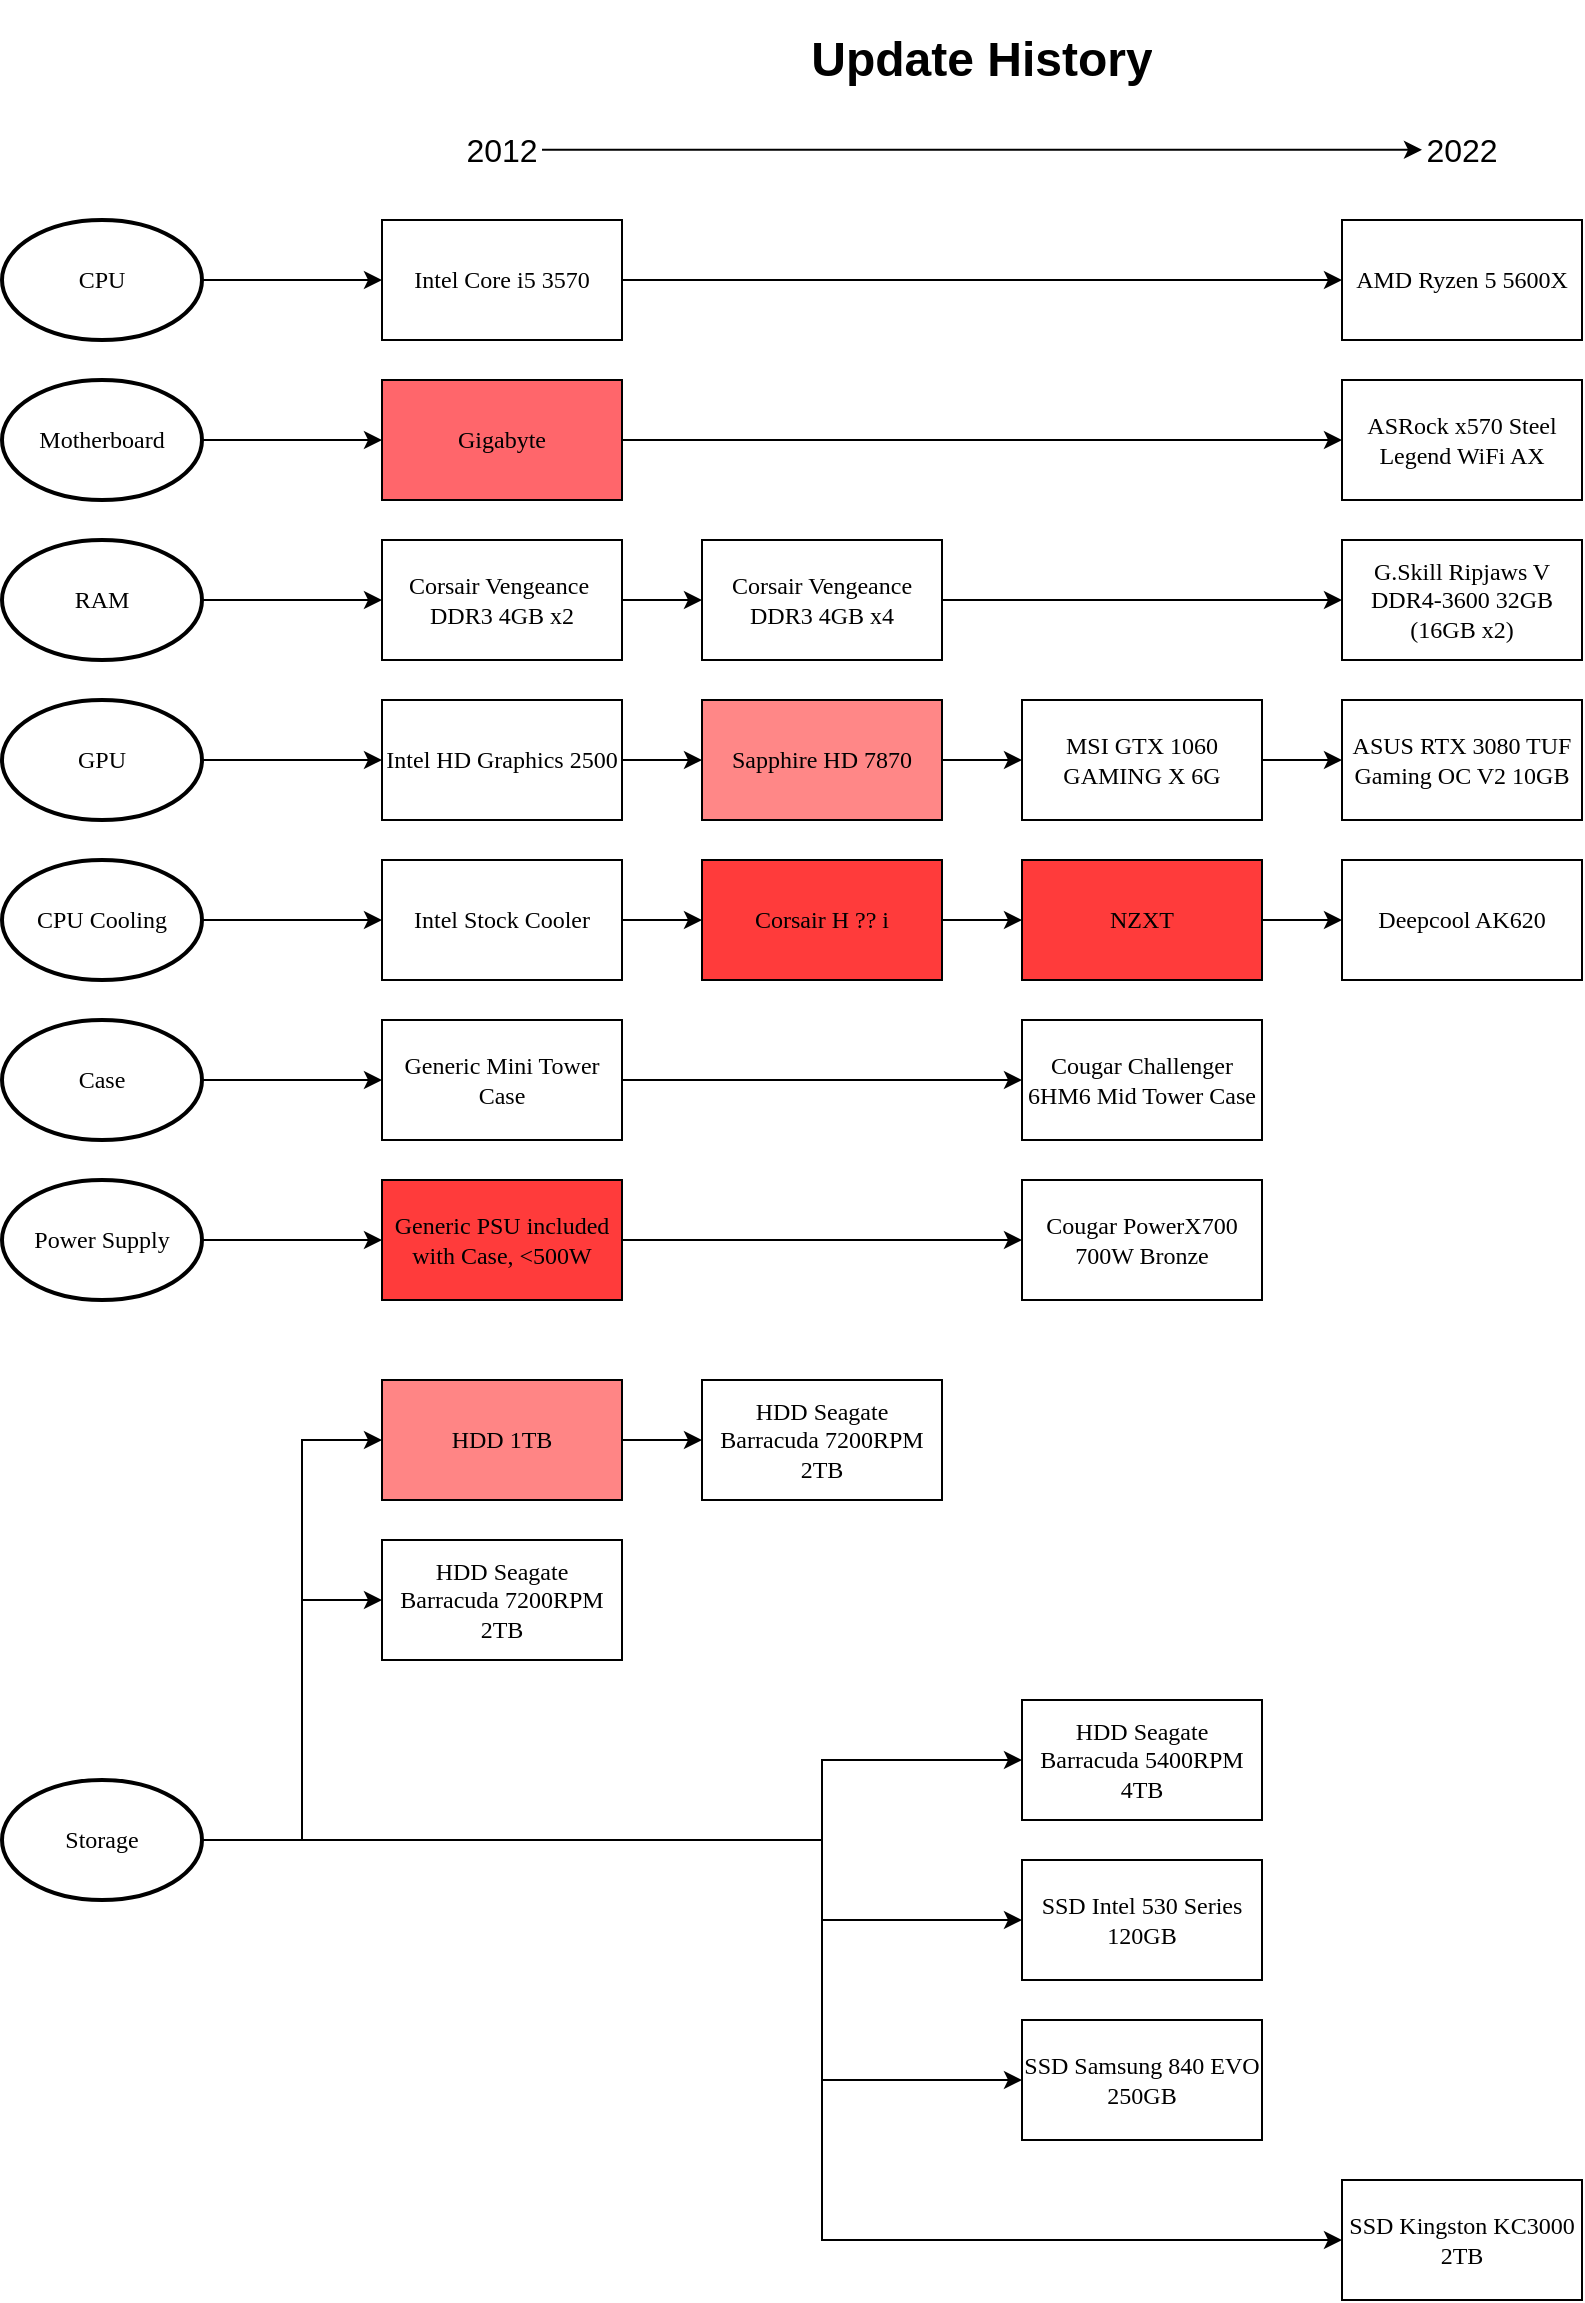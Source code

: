 <mxfile version="21.6.1" type="device">
  <diagram name="Page-1" id="cFIZZ4CqsxknPMJWiG0X">
    <mxGraphModel dx="2954" dy="1180" grid="1" gridSize="10" guides="1" tooltips="1" connect="1" arrows="1" fold="1" page="1" pageScale="1" pageWidth="850" pageHeight="1100" math="0" shadow="0">
      <root>
        <mxCell id="0" />
        <mxCell id="1" parent="0" />
        <mxCell id="CsXaPJ-_1LcKrDsVRI_9-2" value="CPU" style="strokeWidth=2;html=1;shape=mxgraph.flowchart.start_1;whiteSpace=wrap;fontFamily=Verdana;" vertex="1" parent="1">
          <mxGeometry x="10" y="200" width="100" height="60" as="geometry" />
        </mxCell>
        <mxCell id="CsXaPJ-_1LcKrDsVRI_9-33" value="" style="edgeStyle=orthogonalEdgeStyle;rounded=0;orthogonalLoop=1;jettySize=auto;html=1;strokeWidth=1;fontFamily=Verdana;" edge="1" parent="1" source="CsXaPJ-_1LcKrDsVRI_9-3" target="CsXaPJ-_1LcKrDsVRI_9-32">
          <mxGeometry relative="1" as="geometry" />
        </mxCell>
        <mxCell id="CsXaPJ-_1LcKrDsVRI_9-3" value="Intel Core i5 3570" style="rounded=0;whiteSpace=wrap;html=1;strokeWidth=1;fontFamily=Verdana;" vertex="1" parent="1">
          <mxGeometry x="200" y="200" width="120" height="60" as="geometry" />
        </mxCell>
        <mxCell id="CsXaPJ-_1LcKrDsVRI_9-4" value="" style="endArrow=classic;html=1;rounded=0;exitX=1;exitY=0.5;exitDx=0;exitDy=0;exitPerimeter=0;entryX=0;entryY=0.5;entryDx=0;entryDy=0;fontFamily=Verdana;" edge="1" parent="1" source="CsXaPJ-_1LcKrDsVRI_9-2" target="CsXaPJ-_1LcKrDsVRI_9-3">
          <mxGeometry width="50" height="50" relative="1" as="geometry">
            <mxPoint x="410" y="440" as="sourcePoint" />
            <mxPoint x="460" y="390" as="targetPoint" />
          </mxGeometry>
        </mxCell>
        <mxCell id="CsXaPJ-_1LcKrDsVRI_9-5" value="Motherboard" style="strokeWidth=2;html=1;shape=mxgraph.flowchart.start_1;whiteSpace=wrap;fontFamily=Verdana;" vertex="1" parent="1">
          <mxGeometry x="10" y="280" width="100" height="60" as="geometry" />
        </mxCell>
        <mxCell id="CsXaPJ-_1LcKrDsVRI_9-31" value="" style="edgeStyle=orthogonalEdgeStyle;rounded=0;orthogonalLoop=1;jettySize=auto;html=1;strokeWidth=1;fontFamily=Verdana;" edge="1" parent="1" source="CsXaPJ-_1LcKrDsVRI_9-6" target="CsXaPJ-_1LcKrDsVRI_9-30">
          <mxGeometry relative="1" as="geometry" />
        </mxCell>
        <mxCell id="CsXaPJ-_1LcKrDsVRI_9-6" value="Gigabyte" style="rounded=0;whiteSpace=wrap;html=1;strokeWidth=1;fontFamily=Verdana;labelBackgroundColor=none;fillColor=#FF666B;" vertex="1" parent="1">
          <mxGeometry x="200" y="280" width="120" height="60" as="geometry" />
        </mxCell>
        <mxCell id="CsXaPJ-_1LcKrDsVRI_9-7" value="" style="endArrow=classic;html=1;rounded=0;exitX=1;exitY=0.5;exitDx=0;exitDy=0;exitPerimeter=0;entryX=0;entryY=0.5;entryDx=0;entryDy=0;fontFamily=Verdana;" edge="1" parent="1" source="CsXaPJ-_1LcKrDsVRI_9-5" target="CsXaPJ-_1LcKrDsVRI_9-6">
          <mxGeometry width="50" height="50" relative="1" as="geometry">
            <mxPoint x="410" y="520" as="sourcePoint" />
            <mxPoint x="460" y="470" as="targetPoint" />
          </mxGeometry>
        </mxCell>
        <mxCell id="CsXaPJ-_1LcKrDsVRI_9-8" value="RAM" style="strokeWidth=2;html=1;shape=mxgraph.flowchart.start_1;whiteSpace=wrap;fontFamily=Verdana;" vertex="1" parent="1">
          <mxGeometry x="10" y="360" width="100" height="60" as="geometry" />
        </mxCell>
        <mxCell id="CsXaPJ-_1LcKrDsVRI_9-36" value="" style="edgeStyle=orthogonalEdgeStyle;rounded=0;orthogonalLoop=1;jettySize=auto;html=1;strokeWidth=1;fontFamily=Verdana;" edge="1" parent="1" source="CsXaPJ-_1LcKrDsVRI_9-9" target="CsXaPJ-_1LcKrDsVRI_9-35">
          <mxGeometry relative="1" as="geometry" />
        </mxCell>
        <mxCell id="CsXaPJ-_1LcKrDsVRI_9-9" value="Corsair Vengeance&amp;nbsp; DDR3 4GB x2" style="rounded=0;whiteSpace=wrap;html=1;strokeWidth=1;fontFamily=Verdana;" vertex="1" parent="1">
          <mxGeometry x="200" y="360" width="120" height="60" as="geometry" />
        </mxCell>
        <mxCell id="CsXaPJ-_1LcKrDsVRI_9-10" value="" style="endArrow=classic;html=1;rounded=0;exitX=1;exitY=0.5;exitDx=0;exitDy=0;exitPerimeter=0;entryX=0;entryY=0.5;entryDx=0;entryDy=0;fontFamily=Verdana;" edge="1" parent="1" source="CsXaPJ-_1LcKrDsVRI_9-8" target="CsXaPJ-_1LcKrDsVRI_9-9">
          <mxGeometry width="50" height="50" relative="1" as="geometry">
            <mxPoint x="410" y="600" as="sourcePoint" />
            <mxPoint x="460" y="550" as="targetPoint" />
          </mxGeometry>
        </mxCell>
        <mxCell id="CsXaPJ-_1LcKrDsVRI_9-14" value="GPU" style="strokeWidth=2;html=1;shape=mxgraph.flowchart.start_1;whiteSpace=wrap;fontFamily=Verdana;" vertex="1" parent="1">
          <mxGeometry x="10" y="440" width="100" height="60" as="geometry" />
        </mxCell>
        <mxCell id="CsXaPJ-_1LcKrDsVRI_9-41" value="" style="edgeStyle=orthogonalEdgeStyle;rounded=0;orthogonalLoop=1;jettySize=auto;html=1;exitX=1;exitY=0.5;exitDx=0;exitDy=0;strokeWidth=1;fontFamily=Verdana;" edge="1" parent="1" source="CsXaPJ-_1LcKrDsVRI_9-67" target="CsXaPJ-_1LcKrDsVRI_9-40">
          <mxGeometry relative="1" as="geometry">
            <mxPoint x="570" y="470" as="sourcePoint" />
          </mxGeometry>
        </mxCell>
        <mxCell id="CsXaPJ-_1LcKrDsVRI_9-74" style="edgeStyle=orthogonalEdgeStyle;rounded=0;orthogonalLoop=1;jettySize=auto;html=1;entryX=0;entryY=0.5;entryDx=0;entryDy=0;strokeWidth=1;fontFamily=Verdana;" edge="1" parent="1" source="CsXaPJ-_1LcKrDsVRI_9-15" target="CsXaPJ-_1LcKrDsVRI_9-67">
          <mxGeometry relative="1" as="geometry" />
        </mxCell>
        <mxCell id="CsXaPJ-_1LcKrDsVRI_9-15" value="Intel HD Graphics 2500" style="rounded=0;whiteSpace=wrap;html=1;strokeWidth=1;fontFamily=Verdana;" vertex="1" parent="1">
          <mxGeometry x="200" y="440" width="120" height="60" as="geometry" />
        </mxCell>
        <mxCell id="CsXaPJ-_1LcKrDsVRI_9-16" value="" style="endArrow=classic;html=1;rounded=0;exitX=1;exitY=0.5;exitDx=0;exitDy=0;exitPerimeter=0;entryX=0;entryY=0.5;entryDx=0;entryDy=0;fontFamily=Verdana;" edge="1" parent="1" source="CsXaPJ-_1LcKrDsVRI_9-14" target="CsXaPJ-_1LcKrDsVRI_9-15">
          <mxGeometry width="50" height="50" relative="1" as="geometry">
            <mxPoint x="410" y="680" as="sourcePoint" />
            <mxPoint x="460" y="630" as="targetPoint" />
          </mxGeometry>
        </mxCell>
        <mxCell id="CsXaPJ-_1LcKrDsVRI_9-76" style="edgeStyle=orthogonalEdgeStyle;rounded=0;orthogonalLoop=1;jettySize=auto;html=1;entryX=0;entryY=0.5;entryDx=0;entryDy=0;" edge="1" parent="1" source="CsXaPJ-_1LcKrDsVRI_9-17" target="CsXaPJ-_1LcKrDsVRI_9-68">
          <mxGeometry relative="1" as="geometry">
            <Array as="points">
              <mxPoint x="420" y="1010" />
              <mxPoint x="420" y="970" />
            </Array>
          </mxGeometry>
        </mxCell>
        <mxCell id="CsXaPJ-_1LcKrDsVRI_9-78" style="edgeStyle=orthogonalEdgeStyle;rounded=0;orthogonalLoop=1;jettySize=auto;html=1;entryX=0;entryY=0.5;entryDx=0;entryDy=0;" edge="1" parent="1" source="CsXaPJ-_1LcKrDsVRI_9-17" target="CsXaPJ-_1LcKrDsVRI_9-62">
          <mxGeometry relative="1" as="geometry">
            <Array as="points">
              <mxPoint x="420" y="1010" />
              <mxPoint x="420" y="1050" />
            </Array>
          </mxGeometry>
        </mxCell>
        <mxCell id="CsXaPJ-_1LcKrDsVRI_9-79" style="edgeStyle=orthogonalEdgeStyle;rounded=0;orthogonalLoop=1;jettySize=auto;html=1;entryX=0;entryY=0.5;entryDx=0;entryDy=0;" edge="1" parent="1" source="CsXaPJ-_1LcKrDsVRI_9-17" target="CsXaPJ-_1LcKrDsVRI_9-58">
          <mxGeometry relative="1" as="geometry">
            <Array as="points">
              <mxPoint x="420" y="1010" />
              <mxPoint x="420" y="1130" />
            </Array>
          </mxGeometry>
        </mxCell>
        <mxCell id="CsXaPJ-_1LcKrDsVRI_9-80" style="edgeStyle=orthogonalEdgeStyle;rounded=0;orthogonalLoop=1;jettySize=auto;html=1;entryX=0;entryY=0.5;entryDx=0;entryDy=0;" edge="1" parent="1" source="CsXaPJ-_1LcKrDsVRI_9-17" target="CsXaPJ-_1LcKrDsVRI_9-18">
          <mxGeometry relative="1" as="geometry">
            <Array as="points">
              <mxPoint x="160" y="1010" />
              <mxPoint x="160" y="890" />
            </Array>
          </mxGeometry>
        </mxCell>
        <mxCell id="CsXaPJ-_1LcKrDsVRI_9-81" style="edgeStyle=orthogonalEdgeStyle;rounded=0;orthogonalLoop=1;jettySize=auto;html=1;entryX=0;entryY=0.5;entryDx=0;entryDy=0;" edge="1" parent="1" source="CsXaPJ-_1LcKrDsVRI_9-17" target="CsXaPJ-_1LcKrDsVRI_9-56">
          <mxGeometry relative="1" as="geometry">
            <Array as="points">
              <mxPoint x="160" y="1010" />
              <mxPoint x="160" y="810" />
            </Array>
          </mxGeometry>
        </mxCell>
        <mxCell id="CsXaPJ-_1LcKrDsVRI_9-82" style="edgeStyle=orthogonalEdgeStyle;rounded=0;orthogonalLoop=1;jettySize=auto;html=1;entryX=0;entryY=0.5;entryDx=0;entryDy=0;" edge="1" parent="1" source="CsXaPJ-_1LcKrDsVRI_9-17" target="CsXaPJ-_1LcKrDsVRI_9-69">
          <mxGeometry relative="1" as="geometry">
            <Array as="points">
              <mxPoint x="420" y="1010" />
              <mxPoint x="420" y="1210" />
            </Array>
          </mxGeometry>
        </mxCell>
        <mxCell id="CsXaPJ-_1LcKrDsVRI_9-17" value="Storage" style="strokeWidth=2;html=1;shape=mxgraph.flowchart.start_1;whiteSpace=wrap;fontFamily=Verdana;" vertex="1" parent="1">
          <mxGeometry x="10" y="980" width="100" height="60" as="geometry" />
        </mxCell>
        <mxCell id="CsXaPJ-_1LcKrDsVRI_9-18" value="HDD Seagate Barracuda 7200RPM 2TB" style="rounded=0;whiteSpace=wrap;html=1;strokeWidth=1;fontFamily=Verdana;fillColor=#FFFFFF;" vertex="1" parent="1">
          <mxGeometry x="200" y="860" width="120" height="60" as="geometry" />
        </mxCell>
        <mxCell id="CsXaPJ-_1LcKrDsVRI_9-20" value="Case" style="strokeWidth=2;html=1;shape=mxgraph.flowchart.start_1;whiteSpace=wrap;fontFamily=Verdana;" vertex="1" parent="1">
          <mxGeometry x="10" y="600" width="100" height="60" as="geometry" />
        </mxCell>
        <mxCell id="CsXaPJ-_1LcKrDsVRI_9-46" value="" style="edgeStyle=orthogonalEdgeStyle;rounded=0;orthogonalLoop=1;jettySize=auto;html=1;strokeWidth=1;fontFamily=Verdana;" edge="1" parent="1" source="CsXaPJ-_1LcKrDsVRI_9-21" target="CsXaPJ-_1LcKrDsVRI_9-45">
          <mxGeometry relative="1" as="geometry" />
        </mxCell>
        <mxCell id="CsXaPJ-_1LcKrDsVRI_9-21" value="Generic Mini Tower Case" style="rounded=0;whiteSpace=wrap;html=1;strokeWidth=1;fontFamily=Verdana;" vertex="1" parent="1">
          <mxGeometry x="200" y="600" width="120" height="60" as="geometry" />
        </mxCell>
        <mxCell id="CsXaPJ-_1LcKrDsVRI_9-22" value="" style="endArrow=classic;html=1;rounded=0;exitX=1;exitY=0.5;exitDx=0;exitDy=0;exitPerimeter=0;entryX=0;entryY=0.5;entryDx=0;entryDy=0;fontFamily=Verdana;" edge="1" parent="1" source="CsXaPJ-_1LcKrDsVRI_9-20" target="CsXaPJ-_1LcKrDsVRI_9-21">
          <mxGeometry width="50" height="50" relative="1" as="geometry">
            <mxPoint x="410" y="840" as="sourcePoint" />
            <mxPoint x="460" y="790" as="targetPoint" />
          </mxGeometry>
        </mxCell>
        <mxCell id="CsXaPJ-_1LcKrDsVRI_9-23" value="CPU Cooling" style="strokeWidth=2;html=1;shape=mxgraph.flowchart.start_1;whiteSpace=wrap;fontFamily=Verdana;" vertex="1" parent="1">
          <mxGeometry x="10" y="520" width="100" height="60" as="geometry" />
        </mxCell>
        <mxCell id="CsXaPJ-_1LcKrDsVRI_9-48" value="" style="edgeStyle=orthogonalEdgeStyle;rounded=0;orthogonalLoop=1;jettySize=auto;html=1;strokeWidth=1;fontFamily=Verdana;" edge="1" parent="1" source="CsXaPJ-_1LcKrDsVRI_9-24" target="CsXaPJ-_1LcKrDsVRI_9-47">
          <mxGeometry relative="1" as="geometry" />
        </mxCell>
        <mxCell id="CsXaPJ-_1LcKrDsVRI_9-24" value="Intel Stock Cooler" style="rounded=0;whiteSpace=wrap;html=1;strokeWidth=1;fontFamily=Verdana;" vertex="1" parent="1">
          <mxGeometry x="200" y="520" width="120" height="60" as="geometry" />
        </mxCell>
        <mxCell id="CsXaPJ-_1LcKrDsVRI_9-25" value="" style="endArrow=classic;html=1;rounded=0;exitX=1;exitY=0.5;exitDx=0;exitDy=0;exitPerimeter=0;entryX=0;entryY=0.5;entryDx=0;entryDy=0;fontFamily=Verdana;" edge="1" parent="1" source="CsXaPJ-_1LcKrDsVRI_9-23" target="CsXaPJ-_1LcKrDsVRI_9-24">
          <mxGeometry width="50" height="50" relative="1" as="geometry">
            <mxPoint x="410" y="760" as="sourcePoint" />
            <mxPoint x="460" y="710" as="targetPoint" />
          </mxGeometry>
        </mxCell>
        <mxCell id="CsXaPJ-_1LcKrDsVRI_9-26" value="Power Supply" style="strokeWidth=2;html=1;shape=mxgraph.flowchart.start_1;whiteSpace=wrap;fontFamily=Verdana;" vertex="1" parent="1">
          <mxGeometry x="10" y="680" width="100" height="60" as="geometry" />
        </mxCell>
        <mxCell id="CsXaPJ-_1LcKrDsVRI_9-55" value="" style="edgeStyle=orthogonalEdgeStyle;rounded=0;orthogonalLoop=1;jettySize=auto;html=1;strokeWidth=1;fontFamily=Verdana;" edge="1" parent="1" source="CsXaPJ-_1LcKrDsVRI_9-27" target="CsXaPJ-_1LcKrDsVRI_9-54">
          <mxGeometry relative="1" as="geometry" />
        </mxCell>
        <mxCell id="CsXaPJ-_1LcKrDsVRI_9-27" value="Generic PSU included with Case, &amp;lt;500W" style="rounded=0;whiteSpace=wrap;html=1;strokeWidth=1;fontFamily=Verdana;fillColor=#FF3B3B;" vertex="1" parent="1">
          <mxGeometry x="200" y="680" width="120" height="60" as="geometry" />
        </mxCell>
        <mxCell id="CsXaPJ-_1LcKrDsVRI_9-28" value="" style="endArrow=classic;html=1;rounded=0;exitX=1;exitY=0.5;exitDx=0;exitDy=0;exitPerimeter=0;entryX=0;entryY=0.5;entryDx=0;entryDy=0;fontFamily=Verdana;" edge="1" parent="1" source="CsXaPJ-_1LcKrDsVRI_9-26" target="CsXaPJ-_1LcKrDsVRI_9-27">
          <mxGeometry width="50" height="50" relative="1" as="geometry">
            <mxPoint x="410" y="920" as="sourcePoint" />
            <mxPoint x="460" y="870" as="targetPoint" />
          </mxGeometry>
        </mxCell>
        <mxCell id="CsXaPJ-_1LcKrDsVRI_9-30" value="ASRock x570 Steel Legend WiFi AX" style="rounded=0;whiteSpace=wrap;html=1;strokeWidth=1;fontFamily=Verdana;" vertex="1" parent="1">
          <mxGeometry x="680" y="280" width="120" height="60" as="geometry" />
        </mxCell>
        <mxCell id="CsXaPJ-_1LcKrDsVRI_9-32" value="AMD Ryzen 5 5600X" style="rounded=0;whiteSpace=wrap;html=1;strokeWidth=1;fontFamily=Verdana;" vertex="1" parent="1">
          <mxGeometry x="680" y="200" width="120" height="60" as="geometry" />
        </mxCell>
        <mxCell id="CsXaPJ-_1LcKrDsVRI_9-39" value="" style="edgeStyle=orthogonalEdgeStyle;rounded=0;orthogonalLoop=1;jettySize=auto;html=1;strokeWidth=1;fontFamily=Verdana;" edge="1" parent="1" source="CsXaPJ-_1LcKrDsVRI_9-35" target="CsXaPJ-_1LcKrDsVRI_9-38">
          <mxGeometry relative="1" as="geometry" />
        </mxCell>
        <mxCell id="CsXaPJ-_1LcKrDsVRI_9-35" value="Corsair Vengeance DDR3 4GB x4" style="rounded=0;whiteSpace=wrap;html=1;strokeWidth=1;fontFamily=Verdana;" vertex="1" parent="1">
          <mxGeometry x="360" y="360" width="120" height="60" as="geometry" />
        </mxCell>
        <mxCell id="CsXaPJ-_1LcKrDsVRI_9-38" value="G.Skill Ripjaws V DDR4-3600 32GB (16GB x2)" style="rounded=0;whiteSpace=wrap;html=1;strokeWidth=1;fontFamily=Verdana;" vertex="1" parent="1">
          <mxGeometry x="680" y="360" width="120" height="60" as="geometry" />
        </mxCell>
        <mxCell id="CsXaPJ-_1LcKrDsVRI_9-43" value="" style="edgeStyle=orthogonalEdgeStyle;rounded=0;orthogonalLoop=1;jettySize=auto;html=1;strokeWidth=1;fontFamily=Verdana;" edge="1" parent="1" source="CsXaPJ-_1LcKrDsVRI_9-40" target="CsXaPJ-_1LcKrDsVRI_9-42">
          <mxGeometry relative="1" as="geometry" />
        </mxCell>
        <mxCell id="CsXaPJ-_1LcKrDsVRI_9-40" value="MSI GTX 1060 GAMING X 6G" style="rounded=0;whiteSpace=wrap;html=1;strokeWidth=1;fontFamily=Verdana;" vertex="1" parent="1">
          <mxGeometry x="520" y="440" width="120" height="60" as="geometry" />
        </mxCell>
        <mxCell id="CsXaPJ-_1LcKrDsVRI_9-42" value="ASUS RTX 3080 TUF Gaming OC V2 10GB" style="rounded=0;whiteSpace=wrap;html=1;strokeWidth=1;fontFamily=Verdana;" vertex="1" parent="1">
          <mxGeometry x="680" y="440" width="120" height="60" as="geometry" />
        </mxCell>
        <mxCell id="CsXaPJ-_1LcKrDsVRI_9-45" value="Cougar Challenger 6HM6 Mid Tower Case" style="rounded=0;whiteSpace=wrap;html=1;strokeWidth=1;fontFamily=Verdana;" vertex="1" parent="1">
          <mxGeometry x="520" y="600" width="120" height="60" as="geometry" />
        </mxCell>
        <mxCell id="CsXaPJ-_1LcKrDsVRI_9-50" value="" style="edgeStyle=orthogonalEdgeStyle;rounded=0;orthogonalLoop=1;jettySize=auto;html=1;strokeWidth=1;fontFamily=Verdana;" edge="1" parent="1" source="CsXaPJ-_1LcKrDsVRI_9-47" target="CsXaPJ-_1LcKrDsVRI_9-49">
          <mxGeometry relative="1" as="geometry" />
        </mxCell>
        <mxCell id="CsXaPJ-_1LcKrDsVRI_9-47" value="Corsair H ?? i" style="rounded=0;whiteSpace=wrap;html=1;strokeWidth=1;fontFamily=Verdana;fillColor=#FF3B3B;" vertex="1" parent="1">
          <mxGeometry x="360" y="520" width="120" height="60" as="geometry" />
        </mxCell>
        <mxCell id="CsXaPJ-_1LcKrDsVRI_9-52" value="" style="edgeStyle=orthogonalEdgeStyle;rounded=0;orthogonalLoop=1;jettySize=auto;html=1;strokeWidth=1;fontFamily=Verdana;" edge="1" parent="1" source="CsXaPJ-_1LcKrDsVRI_9-49" target="CsXaPJ-_1LcKrDsVRI_9-51">
          <mxGeometry relative="1" as="geometry" />
        </mxCell>
        <mxCell id="CsXaPJ-_1LcKrDsVRI_9-49" value="NZXT" style="rounded=0;whiteSpace=wrap;html=1;strokeWidth=1;fontFamily=Verdana;fillColor=#FF3B3B;" vertex="1" parent="1">
          <mxGeometry x="520" y="520" width="120" height="60" as="geometry" />
        </mxCell>
        <mxCell id="CsXaPJ-_1LcKrDsVRI_9-51" value="Deepcool AK620" style="rounded=0;whiteSpace=wrap;html=1;strokeWidth=1;fontFamily=Verdana;" vertex="1" parent="1">
          <mxGeometry x="680" y="520" width="120" height="60" as="geometry" />
        </mxCell>
        <mxCell id="CsXaPJ-_1LcKrDsVRI_9-54" value="Cougar PowerX700 700W Bronze" style="rounded=0;whiteSpace=wrap;html=1;strokeWidth=1;fontFamily=Verdana;" vertex="1" parent="1">
          <mxGeometry x="520" y="680" width="120" height="60" as="geometry" />
        </mxCell>
        <mxCell id="CsXaPJ-_1LcKrDsVRI_9-90" style="edgeStyle=orthogonalEdgeStyle;rounded=0;orthogonalLoop=1;jettySize=auto;html=1;entryX=0;entryY=0.5;entryDx=0;entryDy=0;" edge="1" parent="1" source="CsXaPJ-_1LcKrDsVRI_9-56" target="CsXaPJ-_1LcKrDsVRI_9-64">
          <mxGeometry relative="1" as="geometry" />
        </mxCell>
        <mxCell id="CsXaPJ-_1LcKrDsVRI_9-56" value="&lt;div&gt;HDD 1TB&lt;/div&gt;" style="whiteSpace=wrap;html=1;strokeWidth=1;fontFamily=Verdana;fillColor=#FF8585;" vertex="1" parent="1">
          <mxGeometry x="200" y="780" width="120" height="60" as="geometry" />
        </mxCell>
        <mxCell id="CsXaPJ-_1LcKrDsVRI_9-58" value="SSD Samsung 840 EVO 250GB" style="whiteSpace=wrap;html=1;strokeWidth=1;fontFamily=Verdana;" vertex="1" parent="1">
          <mxGeometry x="520" y="1100" width="120" height="60" as="geometry" />
        </mxCell>
        <mxCell id="CsXaPJ-_1LcKrDsVRI_9-62" value="SSD Intel 530 Series 120GB" style="whiteSpace=wrap;html=1;strokeWidth=1;fontFamily=Verdana;" vertex="1" parent="1">
          <mxGeometry x="520" y="1020" width="120" height="60" as="geometry" />
        </mxCell>
        <mxCell id="CsXaPJ-_1LcKrDsVRI_9-64" value="HDD Seagate Barracuda 7200RPM 2TB" style="whiteSpace=wrap;html=1;strokeWidth=1;fontFamily=Verdana;fillColor=#FFFFFF;" vertex="1" parent="1">
          <mxGeometry x="360" y="780" width="120" height="60" as="geometry" />
        </mxCell>
        <mxCell id="CsXaPJ-_1LcKrDsVRI_9-67" value="Sapphire HD 7870" style="rounded=0;whiteSpace=wrap;html=1;strokeWidth=1;fontFamily=Verdana;fillColor=#FF8787;" vertex="1" parent="1">
          <mxGeometry x="360" y="440" width="120" height="60" as="geometry" />
        </mxCell>
        <mxCell id="CsXaPJ-_1LcKrDsVRI_9-68" value="HDD Seagate Barracuda 5400RPM 4TB" style="whiteSpace=wrap;html=1;strokeWidth=1;fontFamily=Verdana;" vertex="1" parent="1">
          <mxGeometry x="520" y="940" width="120" height="60" as="geometry" />
        </mxCell>
        <mxCell id="CsXaPJ-_1LcKrDsVRI_9-69" value="&lt;div&gt;SSD Kingston KC3000 2TB&lt;/div&gt;" style="whiteSpace=wrap;html=1;strokeWidth=1;fontFamily=Verdana;" vertex="1" parent="1">
          <mxGeometry x="680" y="1180" width="120" height="60" as="geometry" />
        </mxCell>
        <mxCell id="CsXaPJ-_1LcKrDsVRI_9-92" value="&lt;h1&gt;Update History&lt;/h1&gt;" style="text;html=1;strokeColor=none;fillColor=none;spacing=5;spacingTop=-20;whiteSpace=wrap;overflow=hidden;rounded=0;align=center;" vertex="1" parent="1">
          <mxGeometry x="240" y="100" width="520" height="40" as="geometry" />
        </mxCell>
        <mxCell id="CsXaPJ-_1LcKrDsVRI_9-94" value="&lt;font style=&quot;font-size: 16px;&quot;&gt;2012&lt;/font&gt;" style="text;html=1;strokeColor=none;fillColor=none;align=center;verticalAlign=middle;whiteSpace=wrap;rounded=0;" vertex="1" parent="1">
          <mxGeometry x="200" y="150" width="120" height="30" as="geometry" />
        </mxCell>
        <mxCell id="CsXaPJ-_1LcKrDsVRI_9-95" value="&lt;div style=&quot;font-size: 16px;&quot;&gt;&lt;font style=&quot;font-size: 16px;&quot;&gt;2022&lt;/font&gt;&lt;/div&gt;" style="text;html=1;strokeColor=none;fillColor=none;align=center;verticalAlign=middle;whiteSpace=wrap;rounded=0;" vertex="1" parent="1">
          <mxGeometry x="680" y="150" width="120" height="30" as="geometry" />
        </mxCell>
        <mxCell id="CsXaPJ-_1LcKrDsVRI_9-97" value="" style="endArrow=classic;html=1;rounded=0;" edge="1" parent="1">
          <mxGeometry width="50" height="50" relative="1" as="geometry">
            <mxPoint x="280" y="164.88" as="sourcePoint" />
            <mxPoint x="720" y="164.88" as="targetPoint" />
          </mxGeometry>
        </mxCell>
      </root>
    </mxGraphModel>
  </diagram>
</mxfile>
